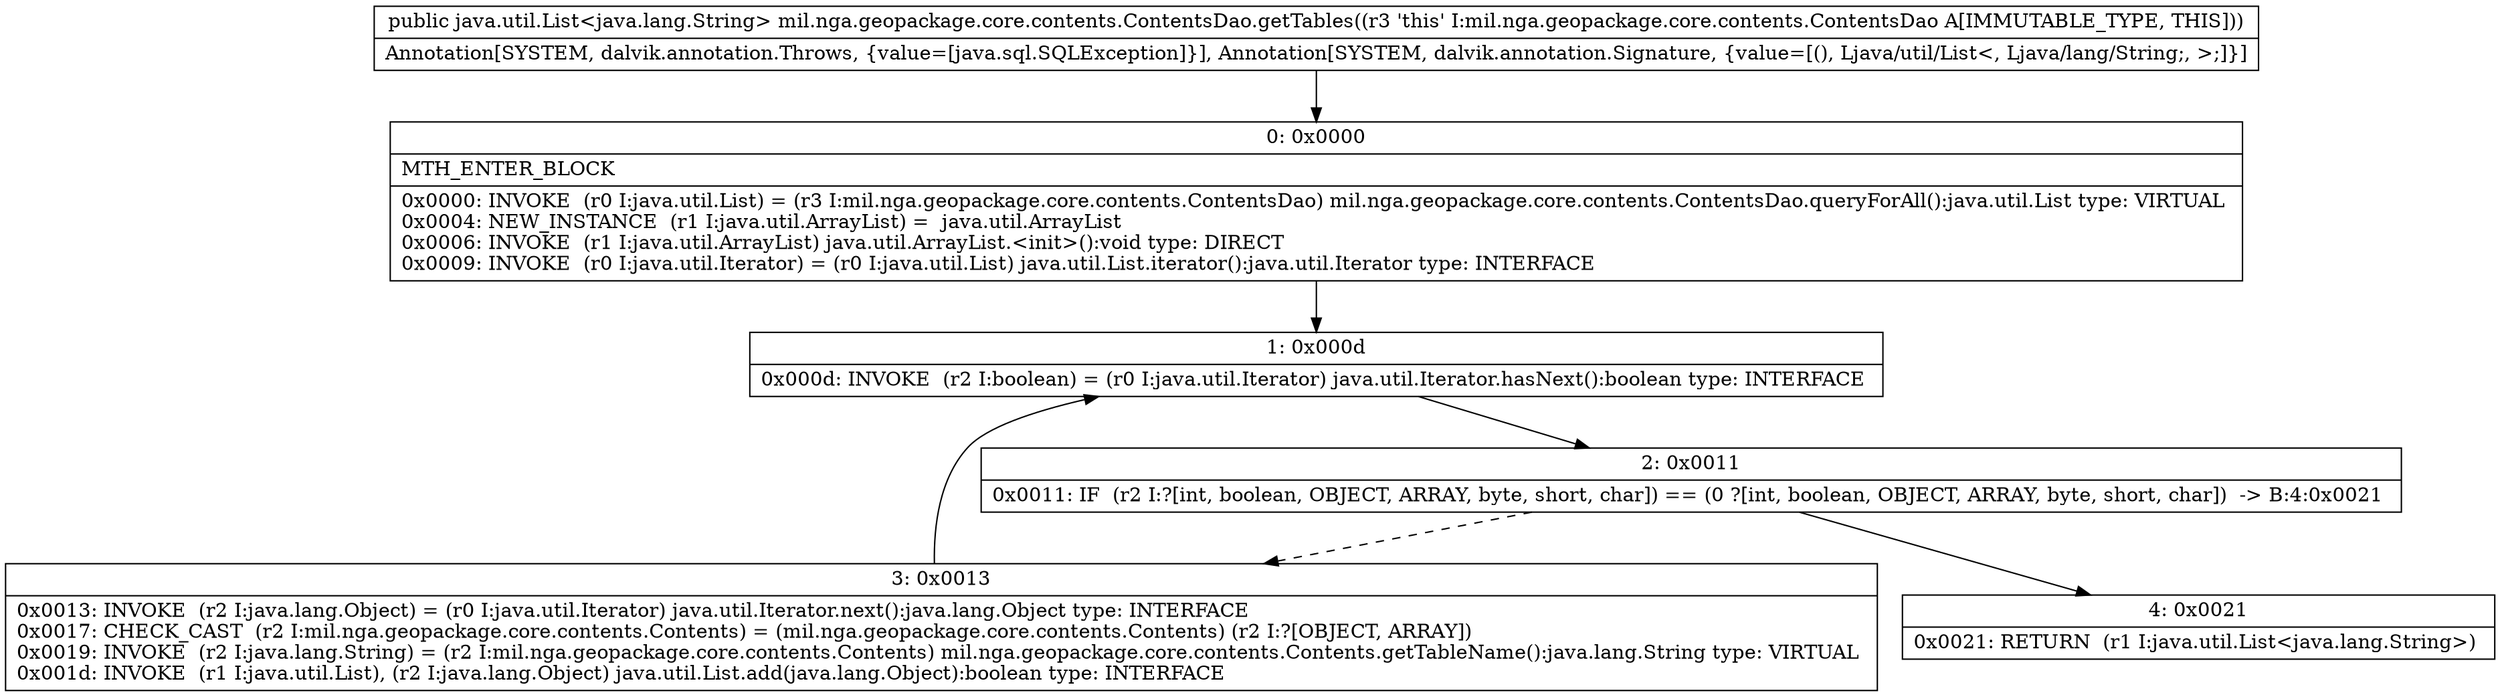 digraph "CFG formil.nga.geopackage.core.contents.ContentsDao.getTables()Ljava\/util\/List;" {
Node_0 [shape=record,label="{0\:\ 0x0000|MTH_ENTER_BLOCK\l|0x0000: INVOKE  (r0 I:java.util.List) = (r3 I:mil.nga.geopackage.core.contents.ContentsDao) mil.nga.geopackage.core.contents.ContentsDao.queryForAll():java.util.List type: VIRTUAL \l0x0004: NEW_INSTANCE  (r1 I:java.util.ArrayList) =  java.util.ArrayList \l0x0006: INVOKE  (r1 I:java.util.ArrayList) java.util.ArrayList.\<init\>():void type: DIRECT \l0x0009: INVOKE  (r0 I:java.util.Iterator) = (r0 I:java.util.List) java.util.List.iterator():java.util.Iterator type: INTERFACE \l}"];
Node_1 [shape=record,label="{1\:\ 0x000d|0x000d: INVOKE  (r2 I:boolean) = (r0 I:java.util.Iterator) java.util.Iterator.hasNext():boolean type: INTERFACE \l}"];
Node_2 [shape=record,label="{2\:\ 0x0011|0x0011: IF  (r2 I:?[int, boolean, OBJECT, ARRAY, byte, short, char]) == (0 ?[int, boolean, OBJECT, ARRAY, byte, short, char])  \-\> B:4:0x0021 \l}"];
Node_3 [shape=record,label="{3\:\ 0x0013|0x0013: INVOKE  (r2 I:java.lang.Object) = (r0 I:java.util.Iterator) java.util.Iterator.next():java.lang.Object type: INTERFACE \l0x0017: CHECK_CAST  (r2 I:mil.nga.geopackage.core.contents.Contents) = (mil.nga.geopackage.core.contents.Contents) (r2 I:?[OBJECT, ARRAY]) \l0x0019: INVOKE  (r2 I:java.lang.String) = (r2 I:mil.nga.geopackage.core.contents.Contents) mil.nga.geopackage.core.contents.Contents.getTableName():java.lang.String type: VIRTUAL \l0x001d: INVOKE  (r1 I:java.util.List), (r2 I:java.lang.Object) java.util.List.add(java.lang.Object):boolean type: INTERFACE \l}"];
Node_4 [shape=record,label="{4\:\ 0x0021|0x0021: RETURN  (r1 I:java.util.List\<java.lang.String\>) \l}"];
MethodNode[shape=record,label="{public java.util.List\<java.lang.String\> mil.nga.geopackage.core.contents.ContentsDao.getTables((r3 'this' I:mil.nga.geopackage.core.contents.ContentsDao A[IMMUTABLE_TYPE, THIS]))  | Annotation[SYSTEM, dalvik.annotation.Throws, \{value=[java.sql.SQLException]\}], Annotation[SYSTEM, dalvik.annotation.Signature, \{value=[(), Ljava\/util\/List\<, Ljava\/lang\/String;, \>;]\}]\l}"];
MethodNode -> Node_0;
Node_0 -> Node_1;
Node_1 -> Node_2;
Node_2 -> Node_3[style=dashed];
Node_2 -> Node_4;
Node_3 -> Node_1;
}

